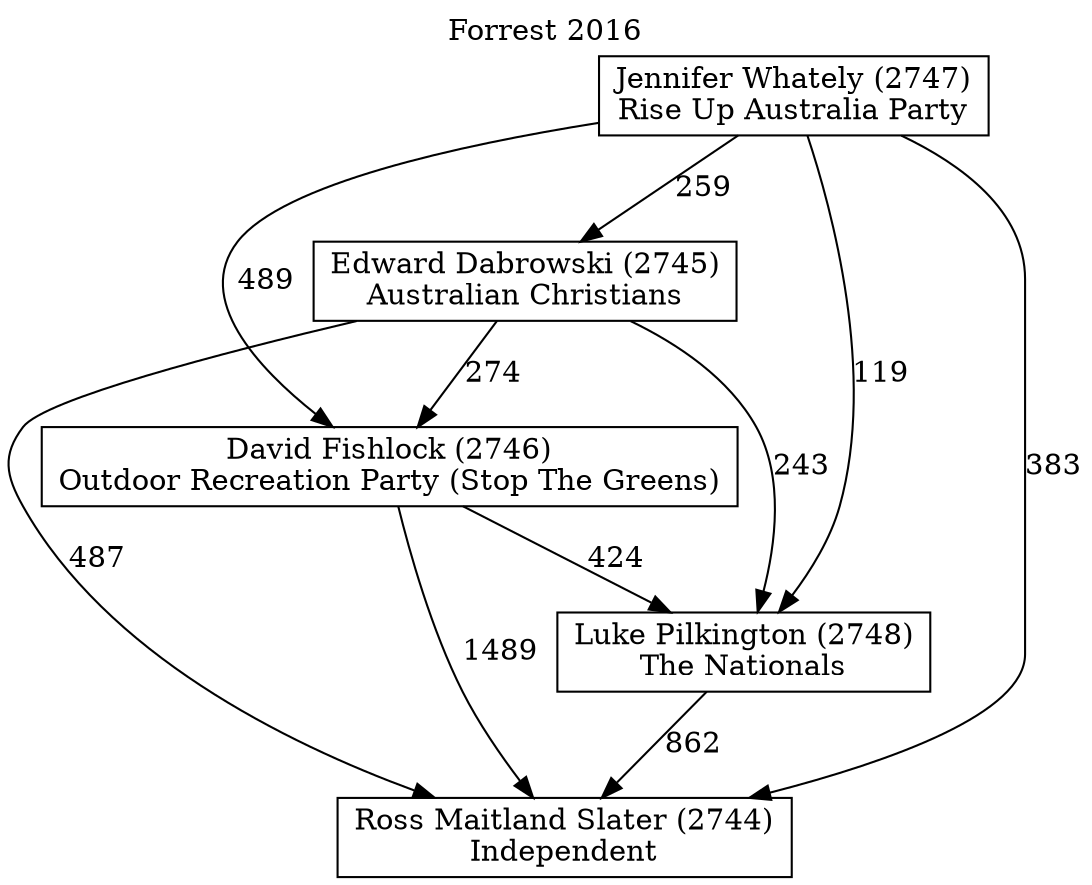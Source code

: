 // House preference flow
digraph "Ross Maitland Slater (2744)_Forrest_2016" {
	graph [label="Forrest 2016" labelloc=t mclimit=10]
	node [shape=box]
	"Ross Maitland Slater (2744)" [label="Ross Maitland Slater (2744)
Independent"]
	"Luke Pilkington (2748)" [label="Luke Pilkington (2748)
The Nationals"]
	"David Fishlock (2746)" [label="David Fishlock (2746)
Outdoor Recreation Party (Stop The Greens)"]
	"Edward Dabrowski (2745)" [label="Edward Dabrowski (2745)
Australian Christians"]
	"Jennifer Whately (2747)" [label="Jennifer Whately (2747)
Rise Up Australia Party"]
	"Luke Pilkington (2748)" -> "Ross Maitland Slater (2744)" [label=862]
	"David Fishlock (2746)" -> "Luke Pilkington (2748)" [label=424]
	"Edward Dabrowski (2745)" -> "David Fishlock (2746)" [label=274]
	"Jennifer Whately (2747)" -> "Edward Dabrowski (2745)" [label=259]
	"David Fishlock (2746)" -> "Ross Maitland Slater (2744)" [label=1489]
	"Edward Dabrowski (2745)" -> "Ross Maitland Slater (2744)" [label=487]
	"Jennifer Whately (2747)" -> "Ross Maitland Slater (2744)" [label=383]
	"Jennifer Whately (2747)" -> "David Fishlock (2746)" [label=489]
	"Edward Dabrowski (2745)" -> "Luke Pilkington (2748)" [label=243]
	"Jennifer Whately (2747)" -> "Luke Pilkington (2748)" [label=119]
}
